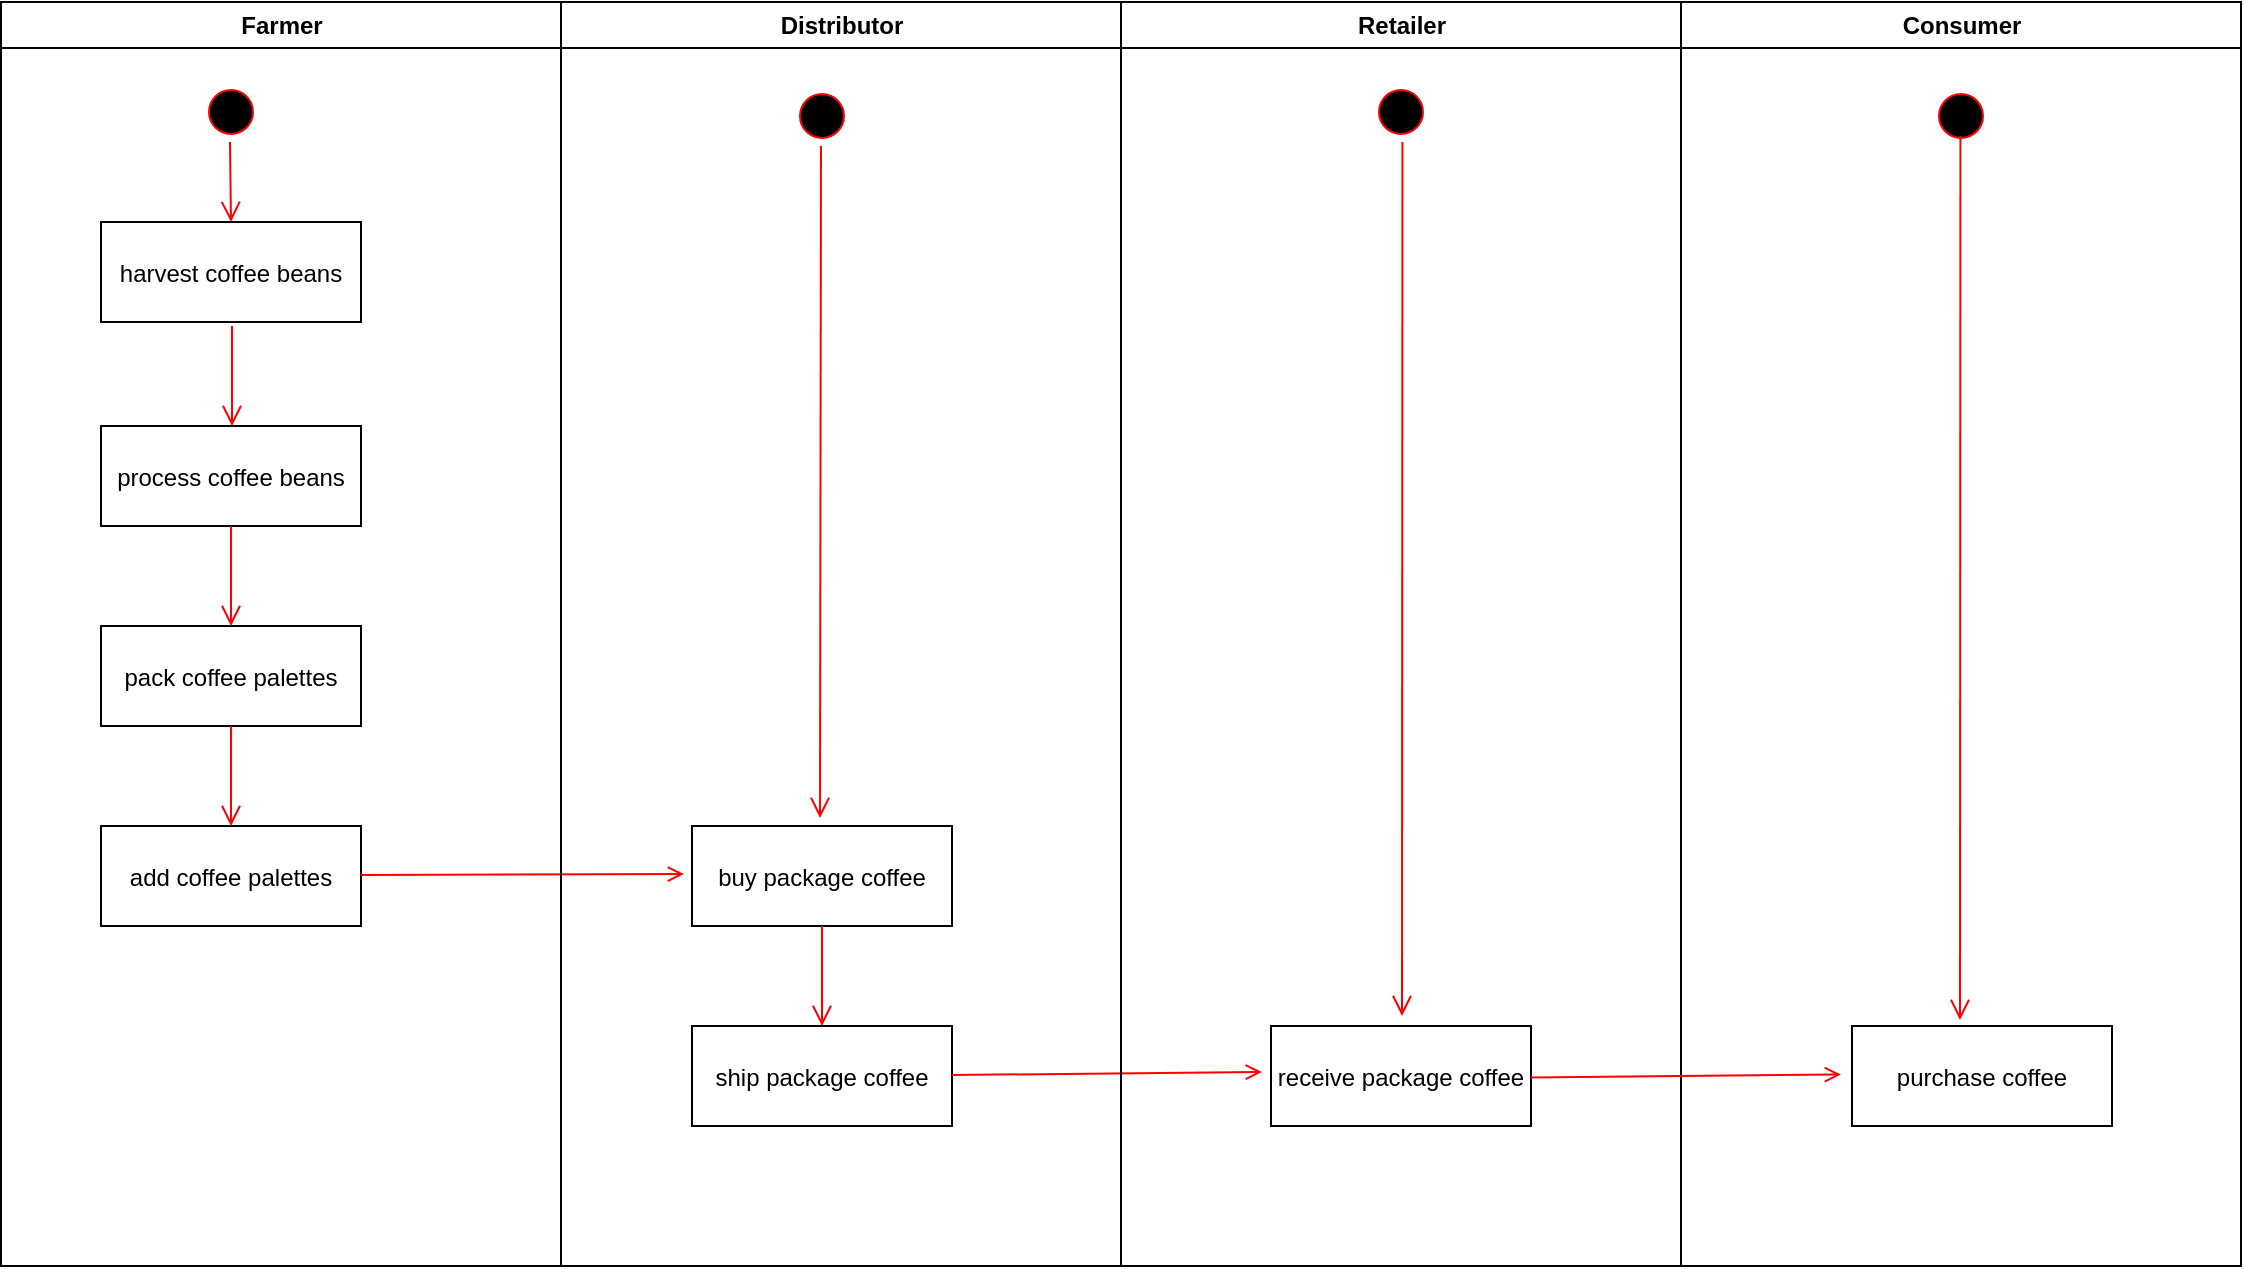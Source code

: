 <mxfile version="20.2.2" type="device"><diagram name="Page-1" id="e7e014a7-5840-1c2e-5031-d8a46d1fe8dd"><mxGraphModel dx="786" dy="805" grid="1" gridSize="10" guides="1" tooltips="1" connect="1" arrows="1" fold="1" page="1" pageScale="1" pageWidth="1169" pageHeight="826" background="none" math="0" shadow="0"><root><mxCell id="0"/><mxCell id="1" parent="0"/><mxCell id="2" value="Farmer" style="swimlane;whiteSpace=wrap" parent="1" vertex="1"><mxGeometry x="164.5" y="128" width="280" height="632" as="geometry"/></mxCell><mxCell id="5" value="" style="ellipse;shape=startState;fillColor=#000000;strokeColor=#ff0000;" parent="2" vertex="1"><mxGeometry x="100" y="40" width="30" height="30" as="geometry"/></mxCell><mxCell id="7" value="harvest coffee beans" style="" parent="2" vertex="1"><mxGeometry x="50" y="110" width="130" height="50" as="geometry"/></mxCell><mxCell id="YfM1HXJAD9iwtjvDiapl-47" value="process coffee beans" style="" parent="2" vertex="1"><mxGeometry x="50" y="212" width="130" height="50" as="geometry"/></mxCell><mxCell id="YfM1HXJAD9iwtjvDiapl-50" value="" style="edgeStyle=elbowEdgeStyle;elbow=horizontal;verticalAlign=bottom;endArrow=open;endSize=8;strokeColor=#FF0000;endFill=1;rounded=0" parent="2" edge="1"><mxGeometry x="-365" y="-108" as="geometry"><mxPoint x="115" y="110" as="targetPoint"/><mxPoint x="114.5" y="70" as="sourcePoint"/></mxGeometry></mxCell><mxCell id="YfM1HXJAD9iwtjvDiapl-52" value="" style="edgeStyle=elbowEdgeStyle;elbow=horizontal;verticalAlign=bottom;endArrow=open;endSize=8;strokeColor=#FF0000;endFill=1;rounded=0" parent="2" edge="1"><mxGeometry x="-529.5" y="-134" as="geometry"><mxPoint x="115" y="212" as="targetPoint"/><mxPoint x="115.5" y="162" as="sourcePoint"/></mxGeometry></mxCell><mxCell id="YfM1HXJAD9iwtjvDiapl-53" value="pack coffee palettes" style="" parent="2" vertex="1"><mxGeometry x="50" y="312" width="130" height="50" as="geometry"/></mxCell><mxCell id="YfM1HXJAD9iwtjvDiapl-54" value="add coffee palettes" style="" parent="2" vertex="1"><mxGeometry x="50" y="412" width="130" height="50" as="geometry"/></mxCell><mxCell id="YfM1HXJAD9iwtjvDiapl-60" value="" style="edgeStyle=elbowEdgeStyle;elbow=horizontal;verticalAlign=bottom;endArrow=open;endSize=8;strokeColor=#FF0000;endFill=1;rounded=0" parent="2" edge="1"><mxGeometry x="-694.5" y="-162" as="geometry"><mxPoint x="114.5" y="312" as="targetPoint"/><mxPoint x="115" y="262" as="sourcePoint"/></mxGeometry></mxCell><mxCell id="YfM1HXJAD9iwtjvDiapl-61" value="" style="edgeStyle=elbowEdgeStyle;elbow=horizontal;verticalAlign=bottom;endArrow=open;endSize=8;strokeColor=#FF0000;endFill=1;rounded=0" parent="2" edge="1"><mxGeometry x="-694.5" y="-62" as="geometry"><mxPoint x="114.5" y="412" as="targetPoint"/><mxPoint x="115" y="362" as="sourcePoint"/></mxGeometry></mxCell><mxCell id="YfM1HXJAD9iwtjvDiapl-62" value="" style="edgeStyle=none;strokeColor=#FF0000;endArrow=open;endFill=1;rounded=0;entryX=-0.031;entryY=0.48;entryDx=0;entryDy=0;entryPerimeter=0;" parent="2" target="YfM1HXJAD9iwtjvDiapl-63" edge="1"><mxGeometry width="100" height="100" relative="1" as="geometry"><mxPoint x="180" y="436.5" as="sourcePoint"/><mxPoint x="325.5" y="437" as="targetPoint"/></mxGeometry></mxCell><mxCell id="3" value="Distributor" style="swimlane;whiteSpace=wrap" parent="1" vertex="1"><mxGeometry x="444.5" y="128" width="280" height="632" as="geometry"/></mxCell><mxCell id="YfM1HXJAD9iwtjvDiapl-63" value="buy package coffee" style="" parent="3" vertex="1"><mxGeometry x="65.5" y="412" width="130" height="50" as="geometry"/></mxCell><mxCell id="YfM1HXJAD9iwtjvDiapl-64" value="ship package coffee" style="" parent="3" vertex="1"><mxGeometry x="65.5" y="512" width="130" height="50" as="geometry"/></mxCell><mxCell id="YfM1HXJAD9iwtjvDiapl-65" value="" style="edgeStyle=elbowEdgeStyle;elbow=horizontal;verticalAlign=bottom;endArrow=open;endSize=8;strokeColor=#FF0000;endFill=1;rounded=0" parent="3" edge="1"><mxGeometry x="-843.5" y="-90" as="geometry"><mxPoint x="130" y="512" as="targetPoint"/><mxPoint x="130.5" y="462" as="sourcePoint"/></mxGeometry></mxCell><mxCell id="37" value="" style="edgeStyle=none;strokeColor=#FF0000;endArrow=open;endFill=1;rounded=0;entryX=-0.035;entryY=0.46;entryDx=0;entryDy=0;entryPerimeter=0;" parent="3" target="YfM1HXJAD9iwtjvDiapl-67" edge="1"><mxGeometry width="100" height="100" relative="1" as="geometry"><mxPoint x="195.5" y="536.5" as="sourcePoint"/><mxPoint x="305" y="536.5" as="targetPoint"/></mxGeometry></mxCell><mxCell id="YfM1HXJAD9iwtjvDiapl-71" value="" style="ellipse;shape=startState;fillColor=#000000;strokeColor=#ff0000;" parent="3" vertex="1"><mxGeometry x="115.5" y="42" width="30" height="30" as="geometry"/></mxCell><mxCell id="YfM1HXJAD9iwtjvDiapl-72" value="" style="edgeStyle=elbowEdgeStyle;elbow=horizontal;verticalAlign=bottom;endArrow=open;endSize=8;strokeColor=#FF0000;endFill=1;rounded=0;entryX=0.485;entryY=-0.08;entryDx=0;entryDy=0;entryPerimeter=0;" parent="3" target="YfM1HXJAD9iwtjvDiapl-63" edge="1"><mxGeometry x="-514" y="-234" as="geometry"><mxPoint x="130.5" y="112" as="targetPoint"/><mxPoint x="130" y="72" as="sourcePoint"/></mxGeometry></mxCell><mxCell id="4" value="Retailer" style="swimlane;whiteSpace=wrap" parent="1" vertex="1"><mxGeometry x="724.5" y="128" width="280" height="632" as="geometry"/></mxCell><mxCell id="YfM1HXJAD9iwtjvDiapl-67" value="receive package coffee" style="" parent="4" vertex="1"><mxGeometry x="75" y="512" width="130" height="50" as="geometry"/></mxCell><mxCell id="YfM1HXJAD9iwtjvDiapl-73" value="" style="ellipse;shape=startState;fillColor=#000000;strokeColor=#ff0000;" parent="4" vertex="1"><mxGeometry x="125" y="40" width="30" height="30" as="geometry"/></mxCell><mxCell id="YfM1HXJAD9iwtjvDiapl-74" value="" style="edgeStyle=elbowEdgeStyle;elbow=horizontal;verticalAlign=bottom;endArrow=open;endSize=8;strokeColor=#FF0000;endFill=1;rounded=0;entryX=0.504;entryY=-0.1;entryDx=0;entryDy=0;entryPerimeter=0;" parent="4" target="YfM1HXJAD9iwtjvDiapl-67" edge="1"><mxGeometry x="-947.78" y="-364" as="geometry"><mxPoint x="139.27" y="406" as="targetPoint"/><mxPoint x="140.72" y="70" as="sourcePoint"/></mxGeometry></mxCell><mxCell id="YfM1HXJAD9iwtjvDiapl-41" value="Consumer" style="swimlane;whiteSpace=wrap" parent="1" vertex="1"><mxGeometry x="1004.5" y="128" width="280" height="632" as="geometry"/></mxCell><mxCell id="YfM1HXJAD9iwtjvDiapl-69" value="purchase coffee" style="" parent="YfM1HXJAD9iwtjvDiapl-41" vertex="1"><mxGeometry x="85.5" y="512" width="130" height="50" as="geometry"/></mxCell><mxCell id="YfM1HXJAD9iwtjvDiapl-70" value="" style="edgeStyle=none;strokeColor=#FF0000;endArrow=open;endFill=1;rounded=0;entryX=-0.035;entryY=0.46;entryDx=0;entryDy=0;entryPerimeter=0;" parent="YfM1HXJAD9iwtjvDiapl-41" edge="1"><mxGeometry width="100" height="100" relative="1" as="geometry"><mxPoint x="-75" y="537.75" as="sourcePoint"/><mxPoint x="79.95" y="536.25" as="targetPoint"/></mxGeometry></mxCell><mxCell id="YfM1HXJAD9iwtjvDiapl-75" value="" style="ellipse;shape=startState;fillColor=#000000;strokeColor=#ff0000;" parent="YfM1HXJAD9iwtjvDiapl-41" vertex="1"><mxGeometry x="125" y="42" width="30" height="30" as="geometry"/></mxCell><mxCell id="YfM1HXJAD9iwtjvDiapl-76" value="" style="edgeStyle=elbowEdgeStyle;elbow=horizontal;verticalAlign=bottom;endArrow=open;endSize=8;strokeColor=#FF0000;endFill=1;rounded=0;entryX=0.415;entryY=-0.06;entryDx=0;entryDy=0;entryPerimeter=0;" parent="YfM1HXJAD9iwtjvDiapl-41" target="YfM1HXJAD9iwtjvDiapl-69" edge="1"><mxGeometry x="-1673.28" y="-495" as="geometry"><mxPoint x="139.52" y="504" as="targetPoint"/><mxPoint x="139.72" y="67" as="sourcePoint"/></mxGeometry></mxCell></root></mxGraphModel></diagram></mxfile>